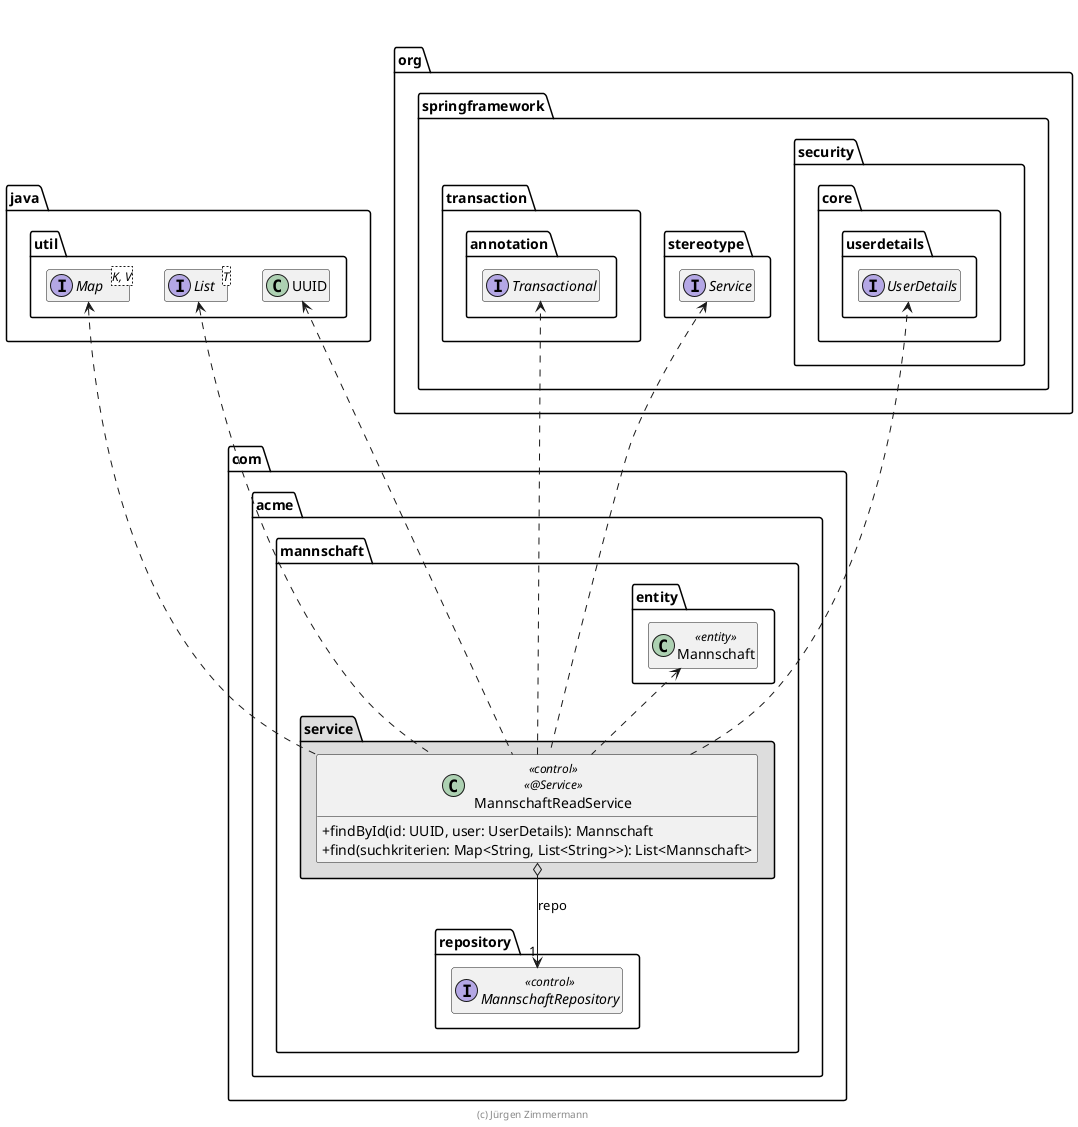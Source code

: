 @startuml MannschaftService

skinparam classAttributeIconSize 0

package java.util {
    interface List<T>
    interface Map<K, V>
    class UUID
}

package org.springframework {
    package stereotype {
        interface Service
    }

    package transaction.annotation {
        interface Transactional
    }

    package security.core.userdetails {
        interface UserDetails
    }

    List .right[hidden].> UserDetails
}


package com.acme.mannschaft {
    package entity {
        class Mannschaft << entity >>

        Mannschaft .up[hidden].> UUID
        Mannschaft .up[hidden].> UserDetails
        Mannschaft .up[hidden].> Service
        Mannschaft .up[hidden].> Transactional
    }

    package repository {
        interface MannschaftRepository << control >>
    }

    package service #DDDDDD {
        class MannschaftReadService << control >> << @Service >> {
            + findById(id: UUID, user: UserDetails): Mannschaft
            + find(suchkriterien: Map<String, List<String>>): List<Mannschaft>
        }

        MannschaftReadService o--> "1" MannschaftRepository : repo
        MannschaftReadService .up.> Mannschaft
        MannschaftReadService .up.> UUID
        MannschaftReadService .up.> List
        MannschaftReadService .up.> Map
        MannschaftReadService .up.> Service
        MannschaftReadService ..> Transactional
        MannschaftReadService ..> UserDetails
    }
}

hide empty members

footer (c) Jürgen Zimmermann

@enduml
